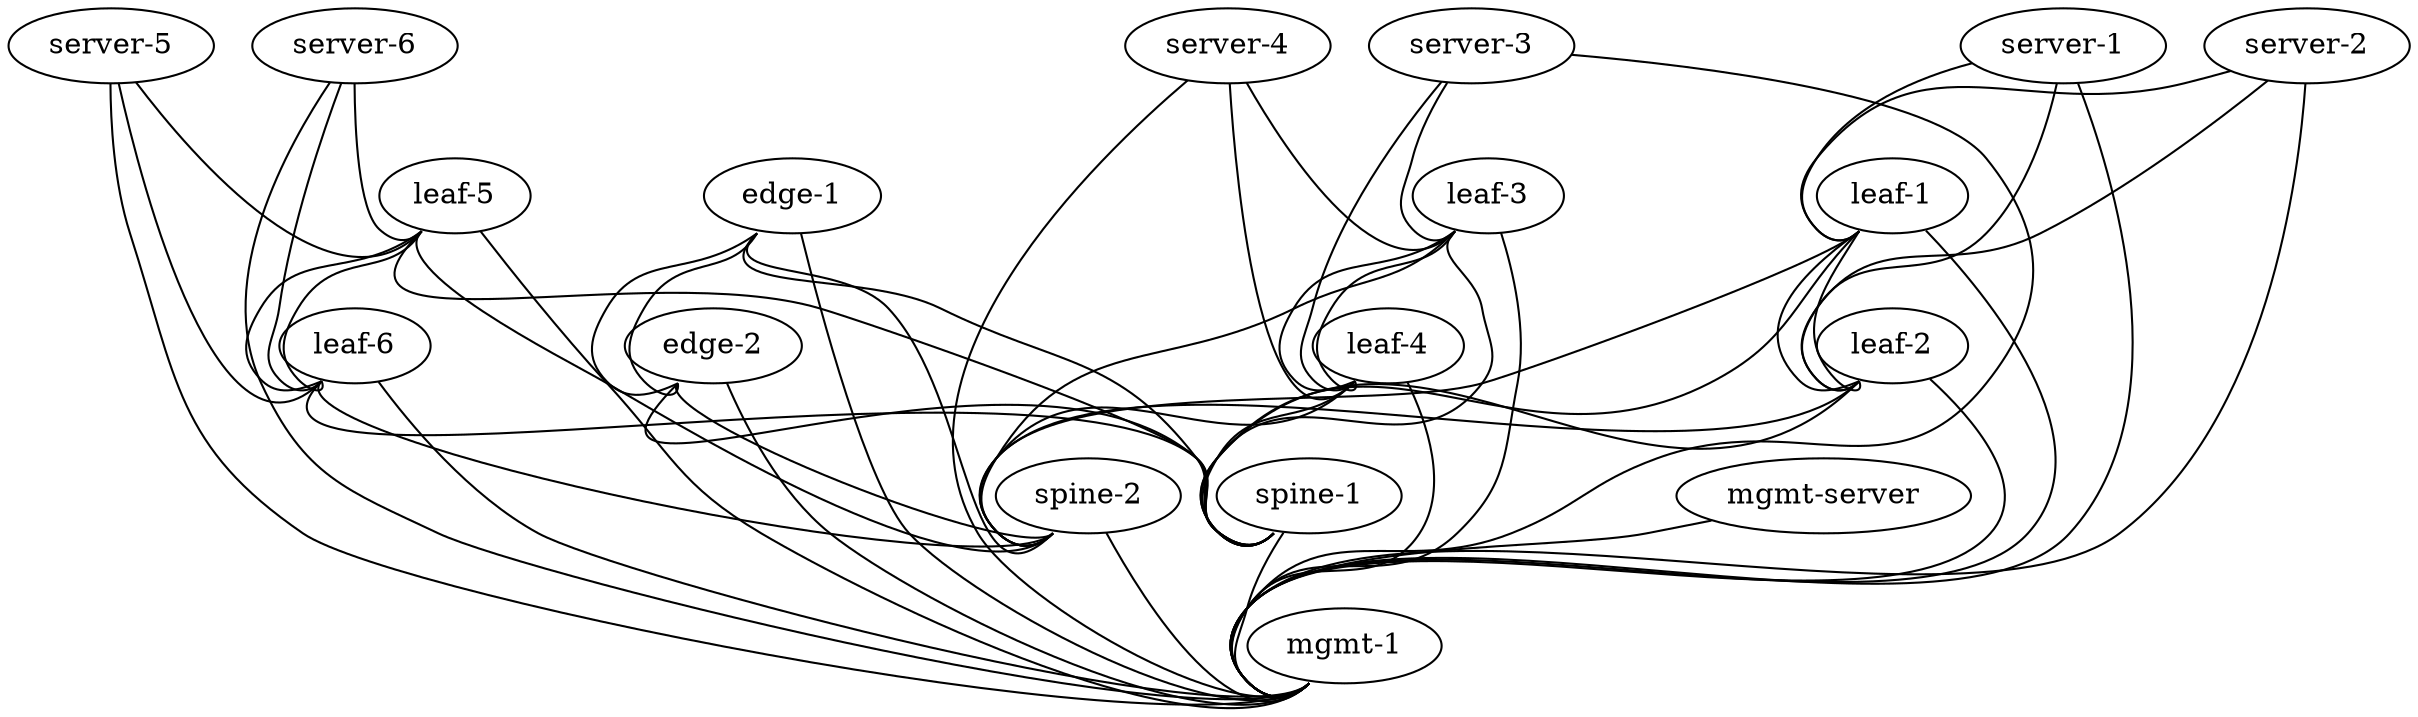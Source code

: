 graph vx {
 "leaf-1" [function="leaf" vagrant="eth1" as="CumulusCommunity/cumulus-vx" version="3.4.3" memory="768" config="./helper_scripts/config_production_switch.sh" ]
 "leaf-2" [function="leaf" vagrant="eth1" os="CumulusCommunity/cumulus-vx" version="3.4.3" memory="768" config="./helper_scripts/config_production_switch.sh" ]
 "leaf-3" [function="leaf" vagrant="eth1" os="CumulusCommunity/cumulus-vx" version="3.4.3" memory="768" config="./helper_scripts/config_production_switch.sh" ]
 "leaf-4" [function="leaf" vagrant="eth1" os="CumulusCommunity/cumulus-vx" version="3.4.3" memory="768" config="./helper_scripts/config_production_switch.sh" ]
 "leaf-5" [function="leaf" vagrant="eth1" os="CumulusCommunity/cumulus-vx" version="3.4.3" memory="768" config="./helper_scripts/config_production_switch.sh" ]
 "leaf-6" [function="leaf" vagrant="eth1" os="CumulusCommunity/cumulus-vx" version="3.4.3" memory="768" config="./helper_scripts/config_production_switch.sh" ]
 "spine-1" [function="spine" vagrant="eth1" os="CumulusCommunity/cumulus-vx" version="3.4.3" memory="768" config="./helper_scripts/config_production_switch.sh" ]
 "spine-2" [function="spine" vagrant="eth1" os="CumulusCommunity/cumulus-vx" version="3.4.3" memory="768" config="./helper_scripts/config_production_switch.sh" ]
 "edge-1" [function="edge" vagrant="eth1" os="CumulusCommunity/cumulus-vx" version="3.4.3" memory="768" config="./helper_scripts/config_production_switch.sh" ]
 "edge-2" [function="edge" vagrant="eth1" os="CumulusCommunity/cumulus-vx" version="3.4.3" memory="768" config="./helper_scripts/config_production_switch.sh" ]
 "mgmt-1" [function="mgmt" vagrant="eth1" os="CumulusCommunity/cumulus-vx" version="3.4.3" memory="768" config="./helper_scripts/config_mgmt_production_switch.sh" ]
 "mgmt-server" [function="mgmt-server" vagrant="eth1" os="CumulusCommunity/vx_oob_server" version="1.0.3" memory="1024" config="./helper_scripts/config_mgmt_production_server.sh" ]
 "server-1" [function="host" vagrant="eth3" os="CumulusCommunity/cumulus-vx" version="3.4.3" memory="768" config="./helper_scripts/config_production_server.sh" ]
 "server-2" [function="host" vagrant="eth3" os="CumulusCommunity/cumulus-vx" version="3.4.3" memory="768" config="./helper_scripts/config_production_server.sh" ]
 "server-3" [function="host" vagrant="eth3" os="CumulusCommunity/cumulus-vx" version="3.4.3" memory="768" config="./helper_scripts/config_production_server.sh" ]
 "server-4" [function="host" vagrant="eth3" os="CumulusCommunity/cumulus-vx" version="3.4.3" memory="768" config="./helper_scripts/config_production_server.sh" ]
 "server-5" [function="host" vagrant="eth3" os="CumulusCommunity/cumulus-vx" version="3.4.3" memory="768" config="./helper_scripts/config_production_server.sh" ]
 "server-6" [function="host" vagrant="eth3" os="CumulusCommunity/cumulus-vx" version="3.4.3" memory="768" config="./helper_scripts/config_production_server.sh" ]

 "leaf-1":"swp51" -- "spine-1":"swp1"
 "leaf-2":"swp51" -- "spine-1":"swp2"
 "leaf-3":"swp51" -- "spine-1":"swp3"
 "leaf-4":"swp51" -- "spine-1":"swp4"
 "leaf-5":"swp51" -- "spine-1":"swp5"
 "leaf-6":"swp51" -- "spine-1":"swp6"
 "leaf-1":"swp52" -- "spine-2":"swp1"
 "leaf-2":"swp52" -- "spine-2":"swp2"
 "leaf-3":"swp52" -- "spine-2":"swp3"
 "leaf-4":"swp52" -- "spine-2":"swp4"
 "leaf-5":"swp52" -- "spine-2":"swp5"
 "leaf-6":"swp52" -- "spine-2":"swp6"

 "leaf-1":"swp53" -- "leaf-2":"swp53"
 "leaf-1":"swp54" -- "leaf-2":"swp54"
 "leaf-3":"swp53" -- "leaf-4":"swp53"
 "leaf-3":"swp54" -- "leaf-4":"swp54"
 "leaf-5":"swp53" -- "leaf-6":"swp53"
 "leaf-5":"swp54" -- "leaf-6":"swp54"

 "edge-1":"swp53" -- "edge-2":"swp53"
 "edge-1":"swp54" -- "edge-2":"swp54"

 "edge-1":"swp51" -- "spine-1":"swp51"
 "edge-1":"swp52" -- "spine-2":"swp51"
 "edge-2":"swp51" -- "spine-1":"swp52"
 "edge-2":"swp52" -- "spine-2":"swp52"

 "server-1":"eth1" -- "leaf-1":"swp1" [left_mac="00:03:00:11:11:01"]
 "server-1":"eth2" -- "leaf-2":"swp1" [left_mac="00:03:00:11:11:02"]
 "server-2":"eth1" -- "leaf-1":"swp2" [left_mac="00:03:00:22:22:01"]
 "server-2":"eth2" -- "leaf-2":"swp2" [left_mac="00:03:00:22:22:02"]
 "server-3":"eth1" -- "leaf-3":"swp1" [left_mac="00:03:00:33:33:01"]
 "server-3":"eth2" -- "leaf-4":"swp1" [left_mac="00:03:00:33:33:02"]
 "server-4":"eth1" -- "leaf-3":"swp2" [left_mac="00:03:00:44:44:01"]
 "server-4":"eth2" -- "leaf-4":"swp2" [left_mac="00:03:00:44:44:02"]
 "server-5":"eth1" -- "leaf-5":"swp1" [left_mac="00:03:00:55:55:01"]
 "server-5":"eth2" -- "leaf-6":"swp1" [left_mac="00:03:00:55:55:02"]
 "server-6":"eth1" -- "leaf-5":"swp2" [left_mac="00:03:00:66:66:01"]
 "server-6":"eth2" -- "leaf-6":"swp2" [left_mac="00:03:00:66:66:02"]

 "leaf-1":"eth0" -- "mgmt-1":"swp1" [left_mac="a0:00:00:00:00:11"]
 "leaf-2":"eth0" -- "mgmt-1":"swp2" [left_mac="a0:00:00:00:00:12"]
 "leaf-3":"eth0" -- "mgmt-1":"swp3" [left_mac="a0:00:00:00:00:13"]
 "leaf-4":"eth0" -- "mgmt-1":"swp4" [left_mac="a0:00:00:00:00:14"]
 "leaf-5":"eth0" -- "mgmt-1":"swp5" [left_mac="a0:00:00:00:00:15"]
 "leaf-6":"eth0" -- "mgmt-1":"swp6" [left_mac="a0:00:00:00:00:16"]
 "spine-1":"eth0" -- "mgmt-1":"swp7" [left_mac="a0:00:00:00:00:21"]
 "spine-2":"eth0" -- "mgmt-1":"swp8" [left_mac="a0:00:00:00:00:22"]
 "edge-1":"eth0" -- "mgmt-1":"swp9" [left_mac="a0:00:00:00:00:41"]
 "edge-2":"eth0" -- "mgmt-1":"swp10" [left_mac="a0:00:00:00:00:42"]
 "mgmt-server":"eth0" -- "mgmt-1":"swp11" [right_mac="a0:00:00:00:00:61"]
 "server-1":"eth0" -- "mgmt-1":"swp12" [left_mac="a0:00:00:00:00:31"]
 "server-2":"eth0" -- "mgmt-1":"swp13" [left_mac="a0:00:00:00:00:32"]
 "server-3":"eth0" -- "mgmt-1":"swp14" [left_mac="a0:00:00:00:00:33"]
 "server-4":"eth0" -- "mgmt-1":"swp15" [left_mac="a0:00:00:00:00:34"]
 "server-5":"eth0" -- "mgmt-1":"swp16" [left_mac="a0:00:00:00:00:35"]
 "server-6":"eth0" -- "mgmt-1":"swp17" [left_mac="a0:00:00:00:00:36"]
}
